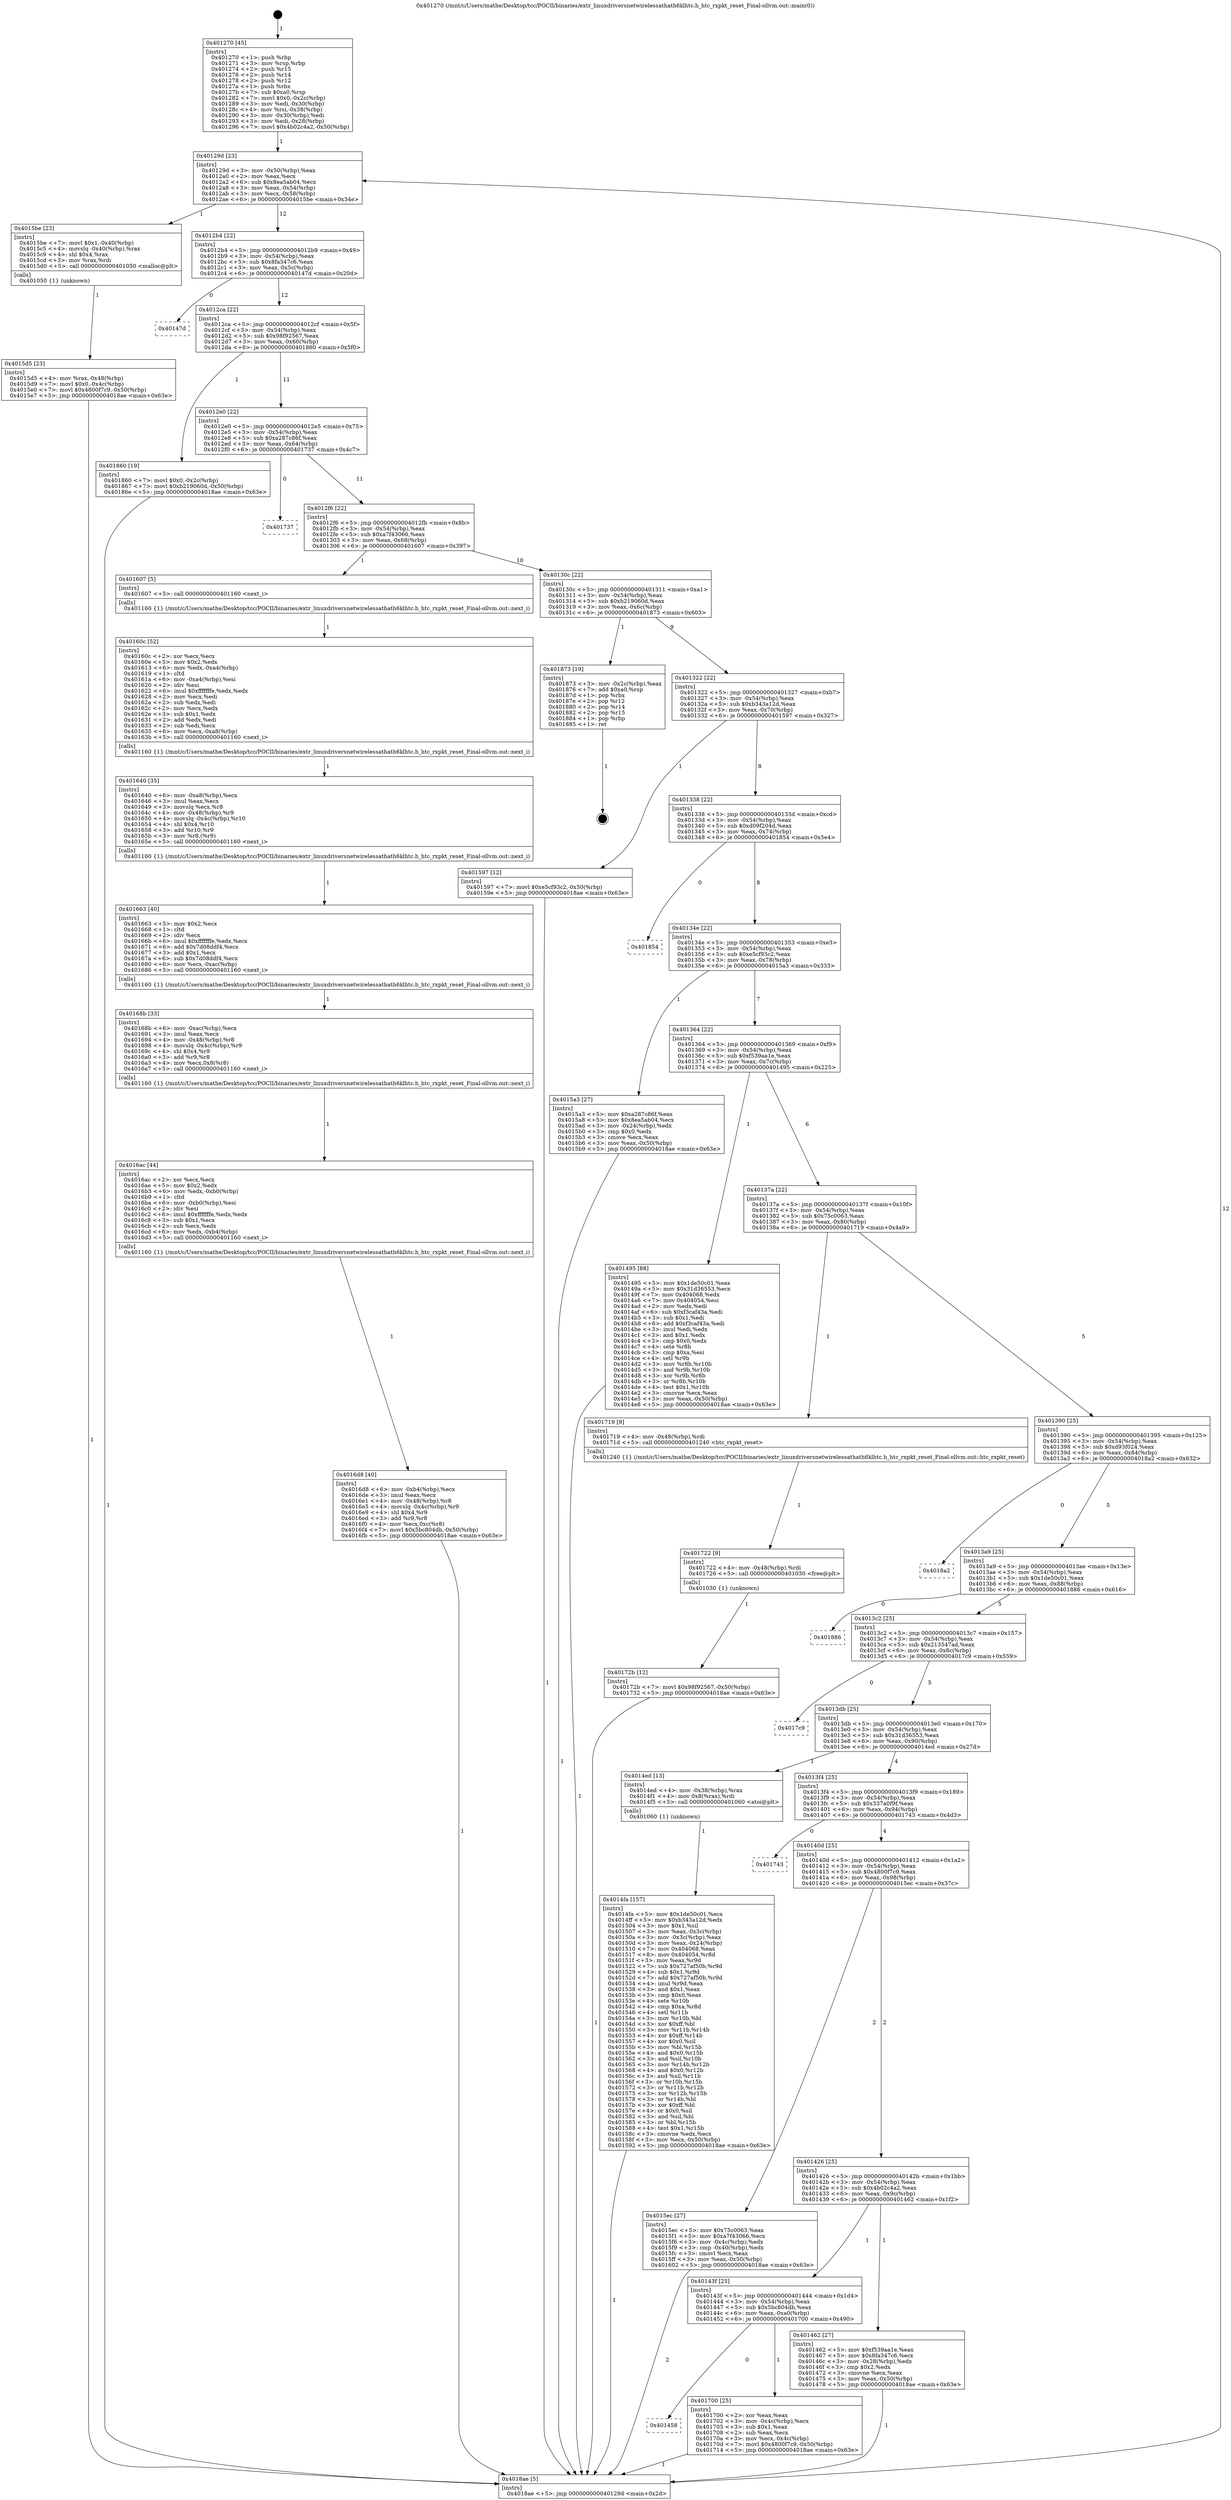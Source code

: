 digraph "0x401270" {
  label = "0x401270 (/mnt/c/Users/mathe/Desktop/tcc/POCII/binaries/extr_linuxdriversnetwirelessathath6klhtc.h_htc_rxpkt_reset_Final-ollvm.out::main(0))"
  labelloc = "t"
  node[shape=record]

  Entry [label="",width=0.3,height=0.3,shape=circle,fillcolor=black,style=filled]
  "0x40129d" [label="{
     0x40129d [23]\l
     | [instrs]\l
     &nbsp;&nbsp;0x40129d \<+3\>: mov -0x50(%rbp),%eax\l
     &nbsp;&nbsp;0x4012a0 \<+2\>: mov %eax,%ecx\l
     &nbsp;&nbsp;0x4012a2 \<+6\>: sub $0x8ea5ab04,%ecx\l
     &nbsp;&nbsp;0x4012a8 \<+3\>: mov %eax,-0x54(%rbp)\l
     &nbsp;&nbsp;0x4012ab \<+3\>: mov %ecx,-0x58(%rbp)\l
     &nbsp;&nbsp;0x4012ae \<+6\>: je 00000000004015be \<main+0x34e\>\l
  }"]
  "0x4015be" [label="{
     0x4015be [23]\l
     | [instrs]\l
     &nbsp;&nbsp;0x4015be \<+7\>: movl $0x1,-0x40(%rbp)\l
     &nbsp;&nbsp;0x4015c5 \<+4\>: movslq -0x40(%rbp),%rax\l
     &nbsp;&nbsp;0x4015c9 \<+4\>: shl $0x4,%rax\l
     &nbsp;&nbsp;0x4015cd \<+3\>: mov %rax,%rdi\l
     &nbsp;&nbsp;0x4015d0 \<+5\>: call 0000000000401050 \<malloc@plt\>\l
     | [calls]\l
     &nbsp;&nbsp;0x401050 \{1\} (unknown)\l
  }"]
  "0x4012b4" [label="{
     0x4012b4 [22]\l
     | [instrs]\l
     &nbsp;&nbsp;0x4012b4 \<+5\>: jmp 00000000004012b9 \<main+0x49\>\l
     &nbsp;&nbsp;0x4012b9 \<+3\>: mov -0x54(%rbp),%eax\l
     &nbsp;&nbsp;0x4012bc \<+5\>: sub $0x8fa347c6,%eax\l
     &nbsp;&nbsp;0x4012c1 \<+3\>: mov %eax,-0x5c(%rbp)\l
     &nbsp;&nbsp;0x4012c4 \<+6\>: je 000000000040147d \<main+0x20d\>\l
  }"]
  Exit [label="",width=0.3,height=0.3,shape=circle,fillcolor=black,style=filled,peripheries=2]
  "0x40147d" [label="{
     0x40147d\l
  }", style=dashed]
  "0x4012ca" [label="{
     0x4012ca [22]\l
     | [instrs]\l
     &nbsp;&nbsp;0x4012ca \<+5\>: jmp 00000000004012cf \<main+0x5f\>\l
     &nbsp;&nbsp;0x4012cf \<+3\>: mov -0x54(%rbp),%eax\l
     &nbsp;&nbsp;0x4012d2 \<+5\>: sub $0x98f92567,%eax\l
     &nbsp;&nbsp;0x4012d7 \<+3\>: mov %eax,-0x60(%rbp)\l
     &nbsp;&nbsp;0x4012da \<+6\>: je 0000000000401860 \<main+0x5f0\>\l
  }"]
  "0x40172b" [label="{
     0x40172b [12]\l
     | [instrs]\l
     &nbsp;&nbsp;0x40172b \<+7\>: movl $0x98f92567,-0x50(%rbp)\l
     &nbsp;&nbsp;0x401732 \<+5\>: jmp 00000000004018ae \<main+0x63e\>\l
  }"]
  "0x401860" [label="{
     0x401860 [19]\l
     | [instrs]\l
     &nbsp;&nbsp;0x401860 \<+7\>: movl $0x0,-0x2c(%rbp)\l
     &nbsp;&nbsp;0x401867 \<+7\>: movl $0xb219060d,-0x50(%rbp)\l
     &nbsp;&nbsp;0x40186e \<+5\>: jmp 00000000004018ae \<main+0x63e\>\l
  }"]
  "0x4012e0" [label="{
     0x4012e0 [22]\l
     | [instrs]\l
     &nbsp;&nbsp;0x4012e0 \<+5\>: jmp 00000000004012e5 \<main+0x75\>\l
     &nbsp;&nbsp;0x4012e5 \<+3\>: mov -0x54(%rbp),%eax\l
     &nbsp;&nbsp;0x4012e8 \<+5\>: sub $0xa287c86f,%eax\l
     &nbsp;&nbsp;0x4012ed \<+3\>: mov %eax,-0x64(%rbp)\l
     &nbsp;&nbsp;0x4012f0 \<+6\>: je 0000000000401737 \<main+0x4c7\>\l
  }"]
  "0x401722" [label="{
     0x401722 [9]\l
     | [instrs]\l
     &nbsp;&nbsp;0x401722 \<+4\>: mov -0x48(%rbp),%rdi\l
     &nbsp;&nbsp;0x401726 \<+5\>: call 0000000000401030 \<free@plt\>\l
     | [calls]\l
     &nbsp;&nbsp;0x401030 \{1\} (unknown)\l
  }"]
  "0x401737" [label="{
     0x401737\l
  }", style=dashed]
  "0x4012f6" [label="{
     0x4012f6 [22]\l
     | [instrs]\l
     &nbsp;&nbsp;0x4012f6 \<+5\>: jmp 00000000004012fb \<main+0x8b\>\l
     &nbsp;&nbsp;0x4012fb \<+3\>: mov -0x54(%rbp),%eax\l
     &nbsp;&nbsp;0x4012fe \<+5\>: sub $0xa7f43066,%eax\l
     &nbsp;&nbsp;0x401303 \<+3\>: mov %eax,-0x68(%rbp)\l
     &nbsp;&nbsp;0x401306 \<+6\>: je 0000000000401607 \<main+0x397\>\l
  }"]
  "0x401458" [label="{
     0x401458\l
  }", style=dashed]
  "0x401607" [label="{
     0x401607 [5]\l
     | [instrs]\l
     &nbsp;&nbsp;0x401607 \<+5\>: call 0000000000401160 \<next_i\>\l
     | [calls]\l
     &nbsp;&nbsp;0x401160 \{1\} (/mnt/c/Users/mathe/Desktop/tcc/POCII/binaries/extr_linuxdriversnetwirelessathath6klhtc.h_htc_rxpkt_reset_Final-ollvm.out::next_i)\l
  }"]
  "0x40130c" [label="{
     0x40130c [22]\l
     | [instrs]\l
     &nbsp;&nbsp;0x40130c \<+5\>: jmp 0000000000401311 \<main+0xa1\>\l
     &nbsp;&nbsp;0x401311 \<+3\>: mov -0x54(%rbp),%eax\l
     &nbsp;&nbsp;0x401314 \<+5\>: sub $0xb219060d,%eax\l
     &nbsp;&nbsp;0x401319 \<+3\>: mov %eax,-0x6c(%rbp)\l
     &nbsp;&nbsp;0x40131c \<+6\>: je 0000000000401873 \<main+0x603\>\l
  }"]
  "0x401700" [label="{
     0x401700 [25]\l
     | [instrs]\l
     &nbsp;&nbsp;0x401700 \<+2\>: xor %eax,%eax\l
     &nbsp;&nbsp;0x401702 \<+3\>: mov -0x4c(%rbp),%ecx\l
     &nbsp;&nbsp;0x401705 \<+3\>: sub $0x1,%eax\l
     &nbsp;&nbsp;0x401708 \<+2\>: sub %eax,%ecx\l
     &nbsp;&nbsp;0x40170a \<+3\>: mov %ecx,-0x4c(%rbp)\l
     &nbsp;&nbsp;0x40170d \<+7\>: movl $0x4800f7c9,-0x50(%rbp)\l
     &nbsp;&nbsp;0x401714 \<+5\>: jmp 00000000004018ae \<main+0x63e\>\l
  }"]
  "0x401873" [label="{
     0x401873 [19]\l
     | [instrs]\l
     &nbsp;&nbsp;0x401873 \<+3\>: mov -0x2c(%rbp),%eax\l
     &nbsp;&nbsp;0x401876 \<+7\>: add $0xa0,%rsp\l
     &nbsp;&nbsp;0x40187d \<+1\>: pop %rbx\l
     &nbsp;&nbsp;0x40187e \<+2\>: pop %r12\l
     &nbsp;&nbsp;0x401880 \<+2\>: pop %r14\l
     &nbsp;&nbsp;0x401882 \<+2\>: pop %r15\l
     &nbsp;&nbsp;0x401884 \<+1\>: pop %rbp\l
     &nbsp;&nbsp;0x401885 \<+1\>: ret\l
  }"]
  "0x401322" [label="{
     0x401322 [22]\l
     | [instrs]\l
     &nbsp;&nbsp;0x401322 \<+5\>: jmp 0000000000401327 \<main+0xb7\>\l
     &nbsp;&nbsp;0x401327 \<+3\>: mov -0x54(%rbp),%eax\l
     &nbsp;&nbsp;0x40132a \<+5\>: sub $0xb343a12d,%eax\l
     &nbsp;&nbsp;0x40132f \<+3\>: mov %eax,-0x70(%rbp)\l
     &nbsp;&nbsp;0x401332 \<+6\>: je 0000000000401597 \<main+0x327\>\l
  }"]
  "0x4016d8" [label="{
     0x4016d8 [40]\l
     | [instrs]\l
     &nbsp;&nbsp;0x4016d8 \<+6\>: mov -0xb4(%rbp),%ecx\l
     &nbsp;&nbsp;0x4016de \<+3\>: imul %eax,%ecx\l
     &nbsp;&nbsp;0x4016e1 \<+4\>: mov -0x48(%rbp),%r8\l
     &nbsp;&nbsp;0x4016e5 \<+4\>: movslq -0x4c(%rbp),%r9\l
     &nbsp;&nbsp;0x4016e9 \<+4\>: shl $0x4,%r9\l
     &nbsp;&nbsp;0x4016ed \<+3\>: add %r9,%r8\l
     &nbsp;&nbsp;0x4016f0 \<+4\>: mov %ecx,0xc(%r8)\l
     &nbsp;&nbsp;0x4016f4 \<+7\>: movl $0x5bc804db,-0x50(%rbp)\l
     &nbsp;&nbsp;0x4016fb \<+5\>: jmp 00000000004018ae \<main+0x63e\>\l
  }"]
  "0x401597" [label="{
     0x401597 [12]\l
     | [instrs]\l
     &nbsp;&nbsp;0x401597 \<+7\>: movl $0xe5cf93c2,-0x50(%rbp)\l
     &nbsp;&nbsp;0x40159e \<+5\>: jmp 00000000004018ae \<main+0x63e\>\l
  }"]
  "0x401338" [label="{
     0x401338 [22]\l
     | [instrs]\l
     &nbsp;&nbsp;0x401338 \<+5\>: jmp 000000000040133d \<main+0xcd\>\l
     &nbsp;&nbsp;0x40133d \<+3\>: mov -0x54(%rbp),%eax\l
     &nbsp;&nbsp;0x401340 \<+5\>: sub $0xd09f204d,%eax\l
     &nbsp;&nbsp;0x401345 \<+3\>: mov %eax,-0x74(%rbp)\l
     &nbsp;&nbsp;0x401348 \<+6\>: je 0000000000401854 \<main+0x5e4\>\l
  }"]
  "0x4016ac" [label="{
     0x4016ac [44]\l
     | [instrs]\l
     &nbsp;&nbsp;0x4016ac \<+2\>: xor %ecx,%ecx\l
     &nbsp;&nbsp;0x4016ae \<+5\>: mov $0x2,%edx\l
     &nbsp;&nbsp;0x4016b3 \<+6\>: mov %edx,-0xb0(%rbp)\l
     &nbsp;&nbsp;0x4016b9 \<+1\>: cltd\l
     &nbsp;&nbsp;0x4016ba \<+6\>: mov -0xb0(%rbp),%esi\l
     &nbsp;&nbsp;0x4016c0 \<+2\>: idiv %esi\l
     &nbsp;&nbsp;0x4016c2 \<+6\>: imul $0xfffffffe,%edx,%edx\l
     &nbsp;&nbsp;0x4016c8 \<+3\>: sub $0x1,%ecx\l
     &nbsp;&nbsp;0x4016cb \<+2\>: sub %ecx,%edx\l
     &nbsp;&nbsp;0x4016cd \<+6\>: mov %edx,-0xb4(%rbp)\l
     &nbsp;&nbsp;0x4016d3 \<+5\>: call 0000000000401160 \<next_i\>\l
     | [calls]\l
     &nbsp;&nbsp;0x401160 \{1\} (/mnt/c/Users/mathe/Desktop/tcc/POCII/binaries/extr_linuxdriversnetwirelessathath6klhtc.h_htc_rxpkt_reset_Final-ollvm.out::next_i)\l
  }"]
  "0x401854" [label="{
     0x401854\l
  }", style=dashed]
  "0x40134e" [label="{
     0x40134e [22]\l
     | [instrs]\l
     &nbsp;&nbsp;0x40134e \<+5\>: jmp 0000000000401353 \<main+0xe3\>\l
     &nbsp;&nbsp;0x401353 \<+3\>: mov -0x54(%rbp),%eax\l
     &nbsp;&nbsp;0x401356 \<+5\>: sub $0xe5cf93c2,%eax\l
     &nbsp;&nbsp;0x40135b \<+3\>: mov %eax,-0x78(%rbp)\l
     &nbsp;&nbsp;0x40135e \<+6\>: je 00000000004015a3 \<main+0x333\>\l
  }"]
  "0x40168b" [label="{
     0x40168b [33]\l
     | [instrs]\l
     &nbsp;&nbsp;0x40168b \<+6\>: mov -0xac(%rbp),%ecx\l
     &nbsp;&nbsp;0x401691 \<+3\>: imul %eax,%ecx\l
     &nbsp;&nbsp;0x401694 \<+4\>: mov -0x48(%rbp),%r8\l
     &nbsp;&nbsp;0x401698 \<+4\>: movslq -0x4c(%rbp),%r9\l
     &nbsp;&nbsp;0x40169c \<+4\>: shl $0x4,%r9\l
     &nbsp;&nbsp;0x4016a0 \<+3\>: add %r9,%r8\l
     &nbsp;&nbsp;0x4016a3 \<+4\>: mov %ecx,0x8(%r8)\l
     &nbsp;&nbsp;0x4016a7 \<+5\>: call 0000000000401160 \<next_i\>\l
     | [calls]\l
     &nbsp;&nbsp;0x401160 \{1\} (/mnt/c/Users/mathe/Desktop/tcc/POCII/binaries/extr_linuxdriversnetwirelessathath6klhtc.h_htc_rxpkt_reset_Final-ollvm.out::next_i)\l
  }"]
  "0x4015a3" [label="{
     0x4015a3 [27]\l
     | [instrs]\l
     &nbsp;&nbsp;0x4015a3 \<+5\>: mov $0xa287c86f,%eax\l
     &nbsp;&nbsp;0x4015a8 \<+5\>: mov $0x8ea5ab04,%ecx\l
     &nbsp;&nbsp;0x4015ad \<+3\>: mov -0x24(%rbp),%edx\l
     &nbsp;&nbsp;0x4015b0 \<+3\>: cmp $0x0,%edx\l
     &nbsp;&nbsp;0x4015b3 \<+3\>: cmove %ecx,%eax\l
     &nbsp;&nbsp;0x4015b6 \<+3\>: mov %eax,-0x50(%rbp)\l
     &nbsp;&nbsp;0x4015b9 \<+5\>: jmp 00000000004018ae \<main+0x63e\>\l
  }"]
  "0x401364" [label="{
     0x401364 [22]\l
     | [instrs]\l
     &nbsp;&nbsp;0x401364 \<+5\>: jmp 0000000000401369 \<main+0xf9\>\l
     &nbsp;&nbsp;0x401369 \<+3\>: mov -0x54(%rbp),%eax\l
     &nbsp;&nbsp;0x40136c \<+5\>: sub $0xf539aa1e,%eax\l
     &nbsp;&nbsp;0x401371 \<+3\>: mov %eax,-0x7c(%rbp)\l
     &nbsp;&nbsp;0x401374 \<+6\>: je 0000000000401495 \<main+0x225\>\l
  }"]
  "0x401663" [label="{
     0x401663 [40]\l
     | [instrs]\l
     &nbsp;&nbsp;0x401663 \<+5\>: mov $0x2,%ecx\l
     &nbsp;&nbsp;0x401668 \<+1\>: cltd\l
     &nbsp;&nbsp;0x401669 \<+2\>: idiv %ecx\l
     &nbsp;&nbsp;0x40166b \<+6\>: imul $0xfffffffe,%edx,%ecx\l
     &nbsp;&nbsp;0x401671 \<+6\>: add $0x7d08ddf4,%ecx\l
     &nbsp;&nbsp;0x401677 \<+3\>: add $0x1,%ecx\l
     &nbsp;&nbsp;0x40167a \<+6\>: sub $0x7d08ddf4,%ecx\l
     &nbsp;&nbsp;0x401680 \<+6\>: mov %ecx,-0xac(%rbp)\l
     &nbsp;&nbsp;0x401686 \<+5\>: call 0000000000401160 \<next_i\>\l
     | [calls]\l
     &nbsp;&nbsp;0x401160 \{1\} (/mnt/c/Users/mathe/Desktop/tcc/POCII/binaries/extr_linuxdriversnetwirelessathath6klhtc.h_htc_rxpkt_reset_Final-ollvm.out::next_i)\l
  }"]
  "0x401495" [label="{
     0x401495 [88]\l
     | [instrs]\l
     &nbsp;&nbsp;0x401495 \<+5\>: mov $0x1de50c01,%eax\l
     &nbsp;&nbsp;0x40149a \<+5\>: mov $0x31d36553,%ecx\l
     &nbsp;&nbsp;0x40149f \<+7\>: mov 0x404068,%edx\l
     &nbsp;&nbsp;0x4014a6 \<+7\>: mov 0x404054,%esi\l
     &nbsp;&nbsp;0x4014ad \<+2\>: mov %edx,%edi\l
     &nbsp;&nbsp;0x4014af \<+6\>: sub $0xf3caf43a,%edi\l
     &nbsp;&nbsp;0x4014b5 \<+3\>: sub $0x1,%edi\l
     &nbsp;&nbsp;0x4014b8 \<+6\>: add $0xf3caf43a,%edi\l
     &nbsp;&nbsp;0x4014be \<+3\>: imul %edi,%edx\l
     &nbsp;&nbsp;0x4014c1 \<+3\>: and $0x1,%edx\l
     &nbsp;&nbsp;0x4014c4 \<+3\>: cmp $0x0,%edx\l
     &nbsp;&nbsp;0x4014c7 \<+4\>: sete %r8b\l
     &nbsp;&nbsp;0x4014cb \<+3\>: cmp $0xa,%esi\l
     &nbsp;&nbsp;0x4014ce \<+4\>: setl %r9b\l
     &nbsp;&nbsp;0x4014d2 \<+3\>: mov %r8b,%r10b\l
     &nbsp;&nbsp;0x4014d5 \<+3\>: and %r9b,%r10b\l
     &nbsp;&nbsp;0x4014d8 \<+3\>: xor %r9b,%r8b\l
     &nbsp;&nbsp;0x4014db \<+3\>: or %r8b,%r10b\l
     &nbsp;&nbsp;0x4014de \<+4\>: test $0x1,%r10b\l
     &nbsp;&nbsp;0x4014e2 \<+3\>: cmovne %ecx,%eax\l
     &nbsp;&nbsp;0x4014e5 \<+3\>: mov %eax,-0x50(%rbp)\l
     &nbsp;&nbsp;0x4014e8 \<+5\>: jmp 00000000004018ae \<main+0x63e\>\l
  }"]
  "0x40137a" [label="{
     0x40137a [22]\l
     | [instrs]\l
     &nbsp;&nbsp;0x40137a \<+5\>: jmp 000000000040137f \<main+0x10f\>\l
     &nbsp;&nbsp;0x40137f \<+3\>: mov -0x54(%rbp),%eax\l
     &nbsp;&nbsp;0x401382 \<+5\>: sub $0x75c0063,%eax\l
     &nbsp;&nbsp;0x401387 \<+3\>: mov %eax,-0x80(%rbp)\l
     &nbsp;&nbsp;0x40138a \<+6\>: je 0000000000401719 \<main+0x4a9\>\l
  }"]
  "0x401640" [label="{
     0x401640 [35]\l
     | [instrs]\l
     &nbsp;&nbsp;0x401640 \<+6\>: mov -0xa8(%rbp),%ecx\l
     &nbsp;&nbsp;0x401646 \<+3\>: imul %eax,%ecx\l
     &nbsp;&nbsp;0x401649 \<+3\>: movslq %ecx,%r8\l
     &nbsp;&nbsp;0x40164c \<+4\>: mov -0x48(%rbp),%r9\l
     &nbsp;&nbsp;0x401650 \<+4\>: movslq -0x4c(%rbp),%r10\l
     &nbsp;&nbsp;0x401654 \<+4\>: shl $0x4,%r10\l
     &nbsp;&nbsp;0x401658 \<+3\>: add %r10,%r9\l
     &nbsp;&nbsp;0x40165b \<+3\>: mov %r8,(%r9)\l
     &nbsp;&nbsp;0x40165e \<+5\>: call 0000000000401160 \<next_i\>\l
     | [calls]\l
     &nbsp;&nbsp;0x401160 \{1\} (/mnt/c/Users/mathe/Desktop/tcc/POCII/binaries/extr_linuxdriversnetwirelessathath6klhtc.h_htc_rxpkt_reset_Final-ollvm.out::next_i)\l
  }"]
  "0x401719" [label="{
     0x401719 [9]\l
     | [instrs]\l
     &nbsp;&nbsp;0x401719 \<+4\>: mov -0x48(%rbp),%rdi\l
     &nbsp;&nbsp;0x40171d \<+5\>: call 0000000000401240 \<htc_rxpkt_reset\>\l
     | [calls]\l
     &nbsp;&nbsp;0x401240 \{1\} (/mnt/c/Users/mathe/Desktop/tcc/POCII/binaries/extr_linuxdriversnetwirelessathath6klhtc.h_htc_rxpkt_reset_Final-ollvm.out::htc_rxpkt_reset)\l
  }"]
  "0x401390" [label="{
     0x401390 [25]\l
     | [instrs]\l
     &nbsp;&nbsp;0x401390 \<+5\>: jmp 0000000000401395 \<main+0x125\>\l
     &nbsp;&nbsp;0x401395 \<+3\>: mov -0x54(%rbp),%eax\l
     &nbsp;&nbsp;0x401398 \<+5\>: sub $0xd93f024,%eax\l
     &nbsp;&nbsp;0x40139d \<+6\>: mov %eax,-0x84(%rbp)\l
     &nbsp;&nbsp;0x4013a3 \<+6\>: je 00000000004018a2 \<main+0x632\>\l
  }"]
  "0x40160c" [label="{
     0x40160c [52]\l
     | [instrs]\l
     &nbsp;&nbsp;0x40160c \<+2\>: xor %ecx,%ecx\l
     &nbsp;&nbsp;0x40160e \<+5\>: mov $0x2,%edx\l
     &nbsp;&nbsp;0x401613 \<+6\>: mov %edx,-0xa4(%rbp)\l
     &nbsp;&nbsp;0x401619 \<+1\>: cltd\l
     &nbsp;&nbsp;0x40161a \<+6\>: mov -0xa4(%rbp),%esi\l
     &nbsp;&nbsp;0x401620 \<+2\>: idiv %esi\l
     &nbsp;&nbsp;0x401622 \<+6\>: imul $0xfffffffe,%edx,%edx\l
     &nbsp;&nbsp;0x401628 \<+2\>: mov %ecx,%edi\l
     &nbsp;&nbsp;0x40162a \<+2\>: sub %edx,%edi\l
     &nbsp;&nbsp;0x40162c \<+2\>: mov %ecx,%edx\l
     &nbsp;&nbsp;0x40162e \<+3\>: sub $0x1,%edx\l
     &nbsp;&nbsp;0x401631 \<+2\>: add %edx,%edi\l
     &nbsp;&nbsp;0x401633 \<+2\>: sub %edi,%ecx\l
     &nbsp;&nbsp;0x401635 \<+6\>: mov %ecx,-0xa8(%rbp)\l
     &nbsp;&nbsp;0x40163b \<+5\>: call 0000000000401160 \<next_i\>\l
     | [calls]\l
     &nbsp;&nbsp;0x401160 \{1\} (/mnt/c/Users/mathe/Desktop/tcc/POCII/binaries/extr_linuxdriversnetwirelessathath6klhtc.h_htc_rxpkt_reset_Final-ollvm.out::next_i)\l
  }"]
  "0x4018a2" [label="{
     0x4018a2\l
  }", style=dashed]
  "0x4013a9" [label="{
     0x4013a9 [25]\l
     | [instrs]\l
     &nbsp;&nbsp;0x4013a9 \<+5\>: jmp 00000000004013ae \<main+0x13e\>\l
     &nbsp;&nbsp;0x4013ae \<+3\>: mov -0x54(%rbp),%eax\l
     &nbsp;&nbsp;0x4013b1 \<+5\>: sub $0x1de50c01,%eax\l
     &nbsp;&nbsp;0x4013b6 \<+6\>: mov %eax,-0x88(%rbp)\l
     &nbsp;&nbsp;0x4013bc \<+6\>: je 0000000000401886 \<main+0x616\>\l
  }"]
  "0x4015d5" [label="{
     0x4015d5 [23]\l
     | [instrs]\l
     &nbsp;&nbsp;0x4015d5 \<+4\>: mov %rax,-0x48(%rbp)\l
     &nbsp;&nbsp;0x4015d9 \<+7\>: movl $0x0,-0x4c(%rbp)\l
     &nbsp;&nbsp;0x4015e0 \<+7\>: movl $0x4800f7c9,-0x50(%rbp)\l
     &nbsp;&nbsp;0x4015e7 \<+5\>: jmp 00000000004018ae \<main+0x63e\>\l
  }"]
  "0x401886" [label="{
     0x401886\l
  }", style=dashed]
  "0x4013c2" [label="{
     0x4013c2 [25]\l
     | [instrs]\l
     &nbsp;&nbsp;0x4013c2 \<+5\>: jmp 00000000004013c7 \<main+0x157\>\l
     &nbsp;&nbsp;0x4013c7 \<+3\>: mov -0x54(%rbp),%eax\l
     &nbsp;&nbsp;0x4013ca \<+5\>: sub $0x213547ad,%eax\l
     &nbsp;&nbsp;0x4013cf \<+6\>: mov %eax,-0x8c(%rbp)\l
     &nbsp;&nbsp;0x4013d5 \<+6\>: je 00000000004017c9 \<main+0x559\>\l
  }"]
  "0x4014fa" [label="{
     0x4014fa [157]\l
     | [instrs]\l
     &nbsp;&nbsp;0x4014fa \<+5\>: mov $0x1de50c01,%ecx\l
     &nbsp;&nbsp;0x4014ff \<+5\>: mov $0xb343a12d,%edx\l
     &nbsp;&nbsp;0x401504 \<+3\>: mov $0x1,%sil\l
     &nbsp;&nbsp;0x401507 \<+3\>: mov %eax,-0x3c(%rbp)\l
     &nbsp;&nbsp;0x40150a \<+3\>: mov -0x3c(%rbp),%eax\l
     &nbsp;&nbsp;0x40150d \<+3\>: mov %eax,-0x24(%rbp)\l
     &nbsp;&nbsp;0x401510 \<+7\>: mov 0x404068,%eax\l
     &nbsp;&nbsp;0x401517 \<+8\>: mov 0x404054,%r8d\l
     &nbsp;&nbsp;0x40151f \<+3\>: mov %eax,%r9d\l
     &nbsp;&nbsp;0x401522 \<+7\>: sub $0x727af50b,%r9d\l
     &nbsp;&nbsp;0x401529 \<+4\>: sub $0x1,%r9d\l
     &nbsp;&nbsp;0x40152d \<+7\>: add $0x727af50b,%r9d\l
     &nbsp;&nbsp;0x401534 \<+4\>: imul %r9d,%eax\l
     &nbsp;&nbsp;0x401538 \<+3\>: and $0x1,%eax\l
     &nbsp;&nbsp;0x40153b \<+3\>: cmp $0x0,%eax\l
     &nbsp;&nbsp;0x40153e \<+4\>: sete %r10b\l
     &nbsp;&nbsp;0x401542 \<+4\>: cmp $0xa,%r8d\l
     &nbsp;&nbsp;0x401546 \<+4\>: setl %r11b\l
     &nbsp;&nbsp;0x40154a \<+3\>: mov %r10b,%bl\l
     &nbsp;&nbsp;0x40154d \<+3\>: xor $0xff,%bl\l
     &nbsp;&nbsp;0x401550 \<+3\>: mov %r11b,%r14b\l
     &nbsp;&nbsp;0x401553 \<+4\>: xor $0xff,%r14b\l
     &nbsp;&nbsp;0x401557 \<+4\>: xor $0x0,%sil\l
     &nbsp;&nbsp;0x40155b \<+3\>: mov %bl,%r15b\l
     &nbsp;&nbsp;0x40155e \<+4\>: and $0x0,%r15b\l
     &nbsp;&nbsp;0x401562 \<+3\>: and %sil,%r10b\l
     &nbsp;&nbsp;0x401565 \<+3\>: mov %r14b,%r12b\l
     &nbsp;&nbsp;0x401568 \<+4\>: and $0x0,%r12b\l
     &nbsp;&nbsp;0x40156c \<+3\>: and %sil,%r11b\l
     &nbsp;&nbsp;0x40156f \<+3\>: or %r10b,%r15b\l
     &nbsp;&nbsp;0x401572 \<+3\>: or %r11b,%r12b\l
     &nbsp;&nbsp;0x401575 \<+3\>: xor %r12b,%r15b\l
     &nbsp;&nbsp;0x401578 \<+3\>: or %r14b,%bl\l
     &nbsp;&nbsp;0x40157b \<+3\>: xor $0xff,%bl\l
     &nbsp;&nbsp;0x40157e \<+4\>: or $0x0,%sil\l
     &nbsp;&nbsp;0x401582 \<+3\>: and %sil,%bl\l
     &nbsp;&nbsp;0x401585 \<+3\>: or %bl,%r15b\l
     &nbsp;&nbsp;0x401588 \<+4\>: test $0x1,%r15b\l
     &nbsp;&nbsp;0x40158c \<+3\>: cmovne %edx,%ecx\l
     &nbsp;&nbsp;0x40158f \<+3\>: mov %ecx,-0x50(%rbp)\l
     &nbsp;&nbsp;0x401592 \<+5\>: jmp 00000000004018ae \<main+0x63e\>\l
  }"]
  "0x4017c9" [label="{
     0x4017c9\l
  }", style=dashed]
  "0x4013db" [label="{
     0x4013db [25]\l
     | [instrs]\l
     &nbsp;&nbsp;0x4013db \<+5\>: jmp 00000000004013e0 \<main+0x170\>\l
     &nbsp;&nbsp;0x4013e0 \<+3\>: mov -0x54(%rbp),%eax\l
     &nbsp;&nbsp;0x4013e3 \<+5\>: sub $0x31d36553,%eax\l
     &nbsp;&nbsp;0x4013e8 \<+6\>: mov %eax,-0x90(%rbp)\l
     &nbsp;&nbsp;0x4013ee \<+6\>: je 00000000004014ed \<main+0x27d\>\l
  }"]
  "0x401270" [label="{
     0x401270 [45]\l
     | [instrs]\l
     &nbsp;&nbsp;0x401270 \<+1\>: push %rbp\l
     &nbsp;&nbsp;0x401271 \<+3\>: mov %rsp,%rbp\l
     &nbsp;&nbsp;0x401274 \<+2\>: push %r15\l
     &nbsp;&nbsp;0x401276 \<+2\>: push %r14\l
     &nbsp;&nbsp;0x401278 \<+2\>: push %r12\l
     &nbsp;&nbsp;0x40127a \<+1\>: push %rbx\l
     &nbsp;&nbsp;0x40127b \<+7\>: sub $0xa0,%rsp\l
     &nbsp;&nbsp;0x401282 \<+7\>: movl $0x0,-0x2c(%rbp)\l
     &nbsp;&nbsp;0x401289 \<+3\>: mov %edi,-0x30(%rbp)\l
     &nbsp;&nbsp;0x40128c \<+4\>: mov %rsi,-0x38(%rbp)\l
     &nbsp;&nbsp;0x401290 \<+3\>: mov -0x30(%rbp),%edi\l
     &nbsp;&nbsp;0x401293 \<+3\>: mov %edi,-0x28(%rbp)\l
     &nbsp;&nbsp;0x401296 \<+7\>: movl $0x4b02c4a2,-0x50(%rbp)\l
  }"]
  "0x4014ed" [label="{
     0x4014ed [13]\l
     | [instrs]\l
     &nbsp;&nbsp;0x4014ed \<+4\>: mov -0x38(%rbp),%rax\l
     &nbsp;&nbsp;0x4014f1 \<+4\>: mov 0x8(%rax),%rdi\l
     &nbsp;&nbsp;0x4014f5 \<+5\>: call 0000000000401060 \<atoi@plt\>\l
     | [calls]\l
     &nbsp;&nbsp;0x401060 \{1\} (unknown)\l
  }"]
  "0x4013f4" [label="{
     0x4013f4 [25]\l
     | [instrs]\l
     &nbsp;&nbsp;0x4013f4 \<+5\>: jmp 00000000004013f9 \<main+0x189\>\l
     &nbsp;&nbsp;0x4013f9 \<+3\>: mov -0x54(%rbp),%eax\l
     &nbsp;&nbsp;0x4013fc \<+5\>: sub $0x337a0f9f,%eax\l
     &nbsp;&nbsp;0x401401 \<+6\>: mov %eax,-0x94(%rbp)\l
     &nbsp;&nbsp;0x401407 \<+6\>: je 0000000000401743 \<main+0x4d3\>\l
  }"]
  "0x4018ae" [label="{
     0x4018ae [5]\l
     | [instrs]\l
     &nbsp;&nbsp;0x4018ae \<+5\>: jmp 000000000040129d \<main+0x2d\>\l
  }"]
  "0x401743" [label="{
     0x401743\l
  }", style=dashed]
  "0x40140d" [label="{
     0x40140d [25]\l
     | [instrs]\l
     &nbsp;&nbsp;0x40140d \<+5\>: jmp 0000000000401412 \<main+0x1a2\>\l
     &nbsp;&nbsp;0x401412 \<+3\>: mov -0x54(%rbp),%eax\l
     &nbsp;&nbsp;0x401415 \<+5\>: sub $0x4800f7c9,%eax\l
     &nbsp;&nbsp;0x40141a \<+6\>: mov %eax,-0x98(%rbp)\l
     &nbsp;&nbsp;0x401420 \<+6\>: je 00000000004015ec \<main+0x37c\>\l
  }"]
  "0x40143f" [label="{
     0x40143f [25]\l
     | [instrs]\l
     &nbsp;&nbsp;0x40143f \<+5\>: jmp 0000000000401444 \<main+0x1d4\>\l
     &nbsp;&nbsp;0x401444 \<+3\>: mov -0x54(%rbp),%eax\l
     &nbsp;&nbsp;0x401447 \<+5\>: sub $0x5bc804db,%eax\l
     &nbsp;&nbsp;0x40144c \<+6\>: mov %eax,-0xa0(%rbp)\l
     &nbsp;&nbsp;0x401452 \<+6\>: je 0000000000401700 \<main+0x490\>\l
  }"]
  "0x4015ec" [label="{
     0x4015ec [27]\l
     | [instrs]\l
     &nbsp;&nbsp;0x4015ec \<+5\>: mov $0x75c0063,%eax\l
     &nbsp;&nbsp;0x4015f1 \<+5\>: mov $0xa7f43066,%ecx\l
     &nbsp;&nbsp;0x4015f6 \<+3\>: mov -0x4c(%rbp),%edx\l
     &nbsp;&nbsp;0x4015f9 \<+3\>: cmp -0x40(%rbp),%edx\l
     &nbsp;&nbsp;0x4015fc \<+3\>: cmovl %ecx,%eax\l
     &nbsp;&nbsp;0x4015ff \<+3\>: mov %eax,-0x50(%rbp)\l
     &nbsp;&nbsp;0x401602 \<+5\>: jmp 00000000004018ae \<main+0x63e\>\l
  }"]
  "0x401426" [label="{
     0x401426 [25]\l
     | [instrs]\l
     &nbsp;&nbsp;0x401426 \<+5\>: jmp 000000000040142b \<main+0x1bb\>\l
     &nbsp;&nbsp;0x40142b \<+3\>: mov -0x54(%rbp),%eax\l
     &nbsp;&nbsp;0x40142e \<+5\>: sub $0x4b02c4a2,%eax\l
     &nbsp;&nbsp;0x401433 \<+6\>: mov %eax,-0x9c(%rbp)\l
     &nbsp;&nbsp;0x401439 \<+6\>: je 0000000000401462 \<main+0x1f2\>\l
  }"]
  "0x401462" [label="{
     0x401462 [27]\l
     | [instrs]\l
     &nbsp;&nbsp;0x401462 \<+5\>: mov $0xf539aa1e,%eax\l
     &nbsp;&nbsp;0x401467 \<+5\>: mov $0x8fa347c6,%ecx\l
     &nbsp;&nbsp;0x40146c \<+3\>: mov -0x28(%rbp),%edx\l
     &nbsp;&nbsp;0x40146f \<+3\>: cmp $0x2,%edx\l
     &nbsp;&nbsp;0x401472 \<+3\>: cmovne %ecx,%eax\l
     &nbsp;&nbsp;0x401475 \<+3\>: mov %eax,-0x50(%rbp)\l
     &nbsp;&nbsp;0x401478 \<+5\>: jmp 00000000004018ae \<main+0x63e\>\l
  }"]
  Entry -> "0x401270" [label=" 1"]
  "0x40129d" -> "0x4015be" [label=" 1"]
  "0x40129d" -> "0x4012b4" [label=" 12"]
  "0x401873" -> Exit [label=" 1"]
  "0x4012b4" -> "0x40147d" [label=" 0"]
  "0x4012b4" -> "0x4012ca" [label=" 12"]
  "0x401860" -> "0x4018ae" [label=" 1"]
  "0x4012ca" -> "0x401860" [label=" 1"]
  "0x4012ca" -> "0x4012e0" [label=" 11"]
  "0x40172b" -> "0x4018ae" [label=" 1"]
  "0x4012e0" -> "0x401737" [label=" 0"]
  "0x4012e0" -> "0x4012f6" [label=" 11"]
  "0x401722" -> "0x40172b" [label=" 1"]
  "0x4012f6" -> "0x401607" [label=" 1"]
  "0x4012f6" -> "0x40130c" [label=" 10"]
  "0x401719" -> "0x401722" [label=" 1"]
  "0x40130c" -> "0x401873" [label=" 1"]
  "0x40130c" -> "0x401322" [label=" 9"]
  "0x401700" -> "0x4018ae" [label=" 1"]
  "0x401322" -> "0x401597" [label=" 1"]
  "0x401322" -> "0x401338" [label=" 8"]
  "0x40143f" -> "0x401700" [label=" 1"]
  "0x401338" -> "0x401854" [label=" 0"]
  "0x401338" -> "0x40134e" [label=" 8"]
  "0x40143f" -> "0x401458" [label=" 0"]
  "0x40134e" -> "0x4015a3" [label=" 1"]
  "0x40134e" -> "0x401364" [label=" 7"]
  "0x4016d8" -> "0x4018ae" [label=" 1"]
  "0x401364" -> "0x401495" [label=" 1"]
  "0x401364" -> "0x40137a" [label=" 6"]
  "0x4016ac" -> "0x4016d8" [label=" 1"]
  "0x40137a" -> "0x401719" [label=" 1"]
  "0x40137a" -> "0x401390" [label=" 5"]
  "0x40168b" -> "0x4016ac" [label=" 1"]
  "0x401390" -> "0x4018a2" [label=" 0"]
  "0x401390" -> "0x4013a9" [label=" 5"]
  "0x401663" -> "0x40168b" [label=" 1"]
  "0x4013a9" -> "0x401886" [label=" 0"]
  "0x4013a9" -> "0x4013c2" [label=" 5"]
  "0x401640" -> "0x401663" [label=" 1"]
  "0x4013c2" -> "0x4017c9" [label=" 0"]
  "0x4013c2" -> "0x4013db" [label=" 5"]
  "0x40160c" -> "0x401640" [label=" 1"]
  "0x4013db" -> "0x4014ed" [label=" 1"]
  "0x4013db" -> "0x4013f4" [label=" 4"]
  "0x401607" -> "0x40160c" [label=" 1"]
  "0x4013f4" -> "0x401743" [label=" 0"]
  "0x4013f4" -> "0x40140d" [label=" 4"]
  "0x4015ec" -> "0x4018ae" [label=" 2"]
  "0x40140d" -> "0x4015ec" [label=" 2"]
  "0x40140d" -> "0x401426" [label=" 2"]
  "0x4015d5" -> "0x4018ae" [label=" 1"]
  "0x401426" -> "0x401462" [label=" 1"]
  "0x401426" -> "0x40143f" [label=" 1"]
  "0x401462" -> "0x4018ae" [label=" 1"]
  "0x401270" -> "0x40129d" [label=" 1"]
  "0x4018ae" -> "0x40129d" [label=" 12"]
  "0x401495" -> "0x4018ae" [label=" 1"]
  "0x4014ed" -> "0x4014fa" [label=" 1"]
  "0x4014fa" -> "0x4018ae" [label=" 1"]
  "0x401597" -> "0x4018ae" [label=" 1"]
  "0x4015a3" -> "0x4018ae" [label=" 1"]
  "0x4015be" -> "0x4015d5" [label=" 1"]
}
